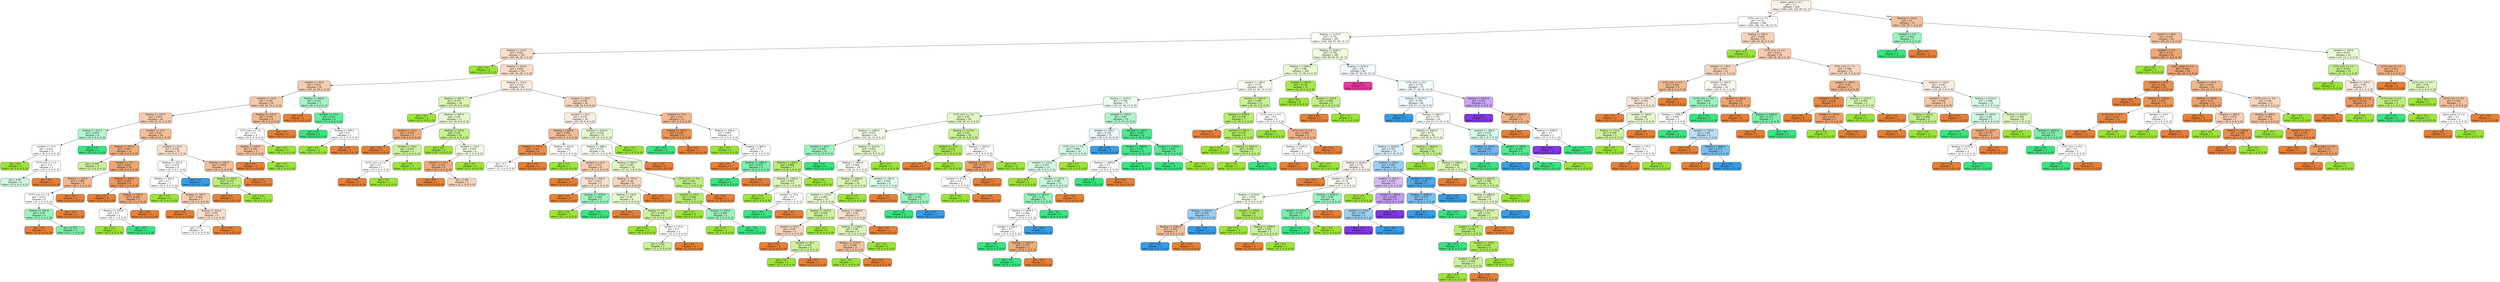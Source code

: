 digraph Tree {
node [shape=box, style="filled, rounded", color="black", fontname=helvetica] ;
edge [fontname=helvetica] ;
0 [label="police_value <= 0.5\ngini = 0.7\nsamples = 440\nvalue = [266, 220, 118, 49, 12, 7]", fillcolor="#fcf2eb"] ;
1 [label="CCTV_num <= 3.5\ngini = 0.721\nsamples = 366\nvalue = [194, 186, 111, 49, 12, 7]", fillcolor="#fefcfb"] ;
0 -> 1 [labeldistance=2.5, labelangle=45, headlabel="True"] ;
2 [label="floating <= 1175.0\ngini = 0.731\nsamples = 305\nvalue = [146, 162, 93, 46, 12, 7]", fillcolor="#fafef5"] ;
1 -> 2 ;
3 [label="floating <= 175.0\ngini = 0.607\nsamples = 125\nvalue = [97, 64, 29, 1, 0, 0]", fillcolor="#f8decc"] ;
2 -> 3 ;
4 [label="gini = 0.0\nsamples = 2\nvalue = [0, 3, 0, 0, 0, 0]", fillcolor="#9de539"] ;
3 -> 4 ;
5 [label="floating <= 635.0\ngini = 0.605\nsamples = 123\nvalue = [97, 61, 29, 1, 0, 0]", fillcolor="#f8dbc7"] ;
3 -> 5 ;
6 [label="resident <= 45.0\ngini = 0.611\nsamples = 59\nvalue = [47, 20, 20, 1, 0, 0]", fillcolor="#f5cdb0"] ;
5 -> 6 ;
7 [label="resident <= 35.0\ngini = 0.581\nsamples = 52\nvalue = [43, 19, 12, 1, 0, 0]", fillcolor="#f4c9aa"] ;
6 -> 7 ;
8 [label="floating <= 235.0\ngini = 0.603\nsamples = 44\nvalue = [34, 15, 12, 1, 0, 0]", fillcolor="#f4ccaf"] ;
7 -> 8 ;
9 [label="floating <= 215.0\ngini = 0.604\nsamples = 8\nvalue = [4, 3, 8, 0, 0, 0]", fillcolor="#b7f6d1"] ;
8 -> 9 ;
10 [label="resident <= 15.0\ngini = 0.661\nsamples = 6\nvalue = [4, 3, 4, 0, 0, 0]", fillcolor="#ffffff"] ;
9 -> 10 ;
11 [label="gini = 0.0\nsamples = 1\nvalue = [0, 3, 0, 0, 0, 0]", fillcolor="#9de539"] ;
10 -> 11 ;
12 [label="CCTV_num <= 1.5\ngini = 0.5\nsamples = 5\nvalue = [4, 0, 4, 0, 0, 0]", fillcolor="#ffffff"] ;
10 -> 12 ;
13 [label="gini = 0.49\nsamples = 4\nvalue = [3, 0, 4, 0, 0, 0]", fillcolor="#cef8e0"] ;
12 -> 13 ;
14 [label="gini = 0.0\nsamples = 1\nvalue = [1, 0, 0, 0, 0, 0]", fillcolor="#e58139"] ;
12 -> 14 ;
15 [label="gini = 0.0\nsamples = 2\nvalue = [0, 0, 4, 0, 0, 0]", fillcolor="#39e581"] ;
9 -> 15 ;
16 [label="resident <= 15.0\ngini = 0.52\nsamples = 36\nvalue = [30, 12, 4, 1, 0, 0]", fillcolor="#f2be99"] ;
8 -> 16 ;
17 [label="floating <= 255.0\ngini = 0.461\nsamples = 21\nvalue = [19, 4, 4, 0, 0, 0]", fillcolor="#eead7e"] ;
16 -> 17 ;
18 [label="gini = 0.444\nsamples = 3\nvalue = [1, 2, 0, 0, 0, 0]", fillcolor="#cef29c"] ;
17 -> 18 ;
19 [label="resident <= 5.0\ngini = 0.403\nsamples = 18\nvalue = [18, 2, 4, 0, 0, 0]", fillcolor="#eda774"] ;
17 -> 19 ;
20 [label="floating <= 310.0\ngini = 0.486\nsamples = 9\nvalue = [8, 1, 3, 0, 0, 0]", fillcolor="#f1b991"] ;
19 -> 20 ;
21 [label="CCTV_num <= 1.0\ngini = 0.612\nsamples = 6\nvalue = [3, 1, 3, 0, 0, 0]", fillcolor="#ffffff"] ;
20 -> 21 ;
22 [label="floating <= 295.0\ngini = 0.56\nsamples = 4\nvalue = [1, 1, 3, 0, 0, 0]", fillcolor="#9cf2c0"] ;
21 -> 22 ;
23 [label="gini = 0.0\nsamples = 1\nvalue = [1, 0, 0, 0, 0, 0]", fillcolor="#e58139"] ;
22 -> 23 ;
24 [label="gini = 0.375\nsamples = 3\nvalue = [0, 1, 3, 0, 0, 0]", fillcolor="#7beeab"] ;
22 -> 24 ;
25 [label="gini = 0.0\nsamples = 2\nvalue = [2, 0, 0, 0, 0, 0]", fillcolor="#e58139"] ;
21 -> 25 ;
26 [label="gini = 0.0\nsamples = 3\nvalue = [5, 0, 0, 0, 0, 0]", fillcolor="#e58139"] ;
20 -> 26 ;
27 [label="floating <= 330.0\ngini = 0.292\nsamples = 9\nvalue = [10, 1, 1, 0, 0, 0]", fillcolor="#ea985d"] ;
19 -> 27 ;
28 [label="gini = 0.0\nsamples = 4\nvalue = [5, 0, 0, 0, 0, 0]", fillcolor="#e58139"] ;
27 -> 28 ;
29 [label="floating <= 395.0\ngini = 0.449\nsamples = 5\nvalue = [5, 1, 1, 0, 0, 0]", fillcolor="#eeab7b"] ;
27 -> 29 ;
30 [label="floating <= 350.0\ngini = 0.5\nsamples = 2\nvalue = [0, 1, 1, 0, 0, 0]", fillcolor="#ffffff"] ;
29 -> 30 ;
31 [label="gini = 0.0\nsamples = 1\nvalue = [0, 1, 0, 0, 0, 0]", fillcolor="#9de539"] ;
30 -> 31 ;
32 [label="gini = 0.0\nsamples = 1\nvalue = [0, 0, 1, 0, 0, 0]", fillcolor="#39e581"] ;
30 -> 32 ;
33 [label="gini = 0.0\nsamples = 3\nvalue = [5, 0, 0, 0, 0, 0]", fillcolor="#e58139"] ;
29 -> 33 ;
34 [label="resident <= 25.0\ngini = 0.535\nsamples = 15\nvalue = [11, 8, 0, 1, 0, 0]", fillcolor="#f8e0ce"] ;
16 -> 34 ;
35 [label="floating <= 555.0\ngini = 0.579\nsamples = 8\nvalue = [5, 5, 0, 1, 0, 0]", fillcolor="#ffffff"] ;
34 -> 35 ;
36 [label="floating <= 285.0\ngini = 0.5\nsamples = 7\nvalue = [5, 5, 0, 0, 0, 0]", fillcolor="#ffffff"] ;
35 -> 36 ;
37 [label="gini = 0.0\nsamples = 2\nvalue = [0, 2, 0, 0, 0, 0]", fillcolor="#9de539"] ;
36 -> 37 ;
38 [label="floating <= 305.0\ngini = 0.469\nsamples = 5\nvalue = [5, 3, 0, 0, 0, 0]", fillcolor="#f5cdb0"] ;
36 -> 38 ;
39 [label="gini = 0.0\nsamples = 1\nvalue = [1, 0, 0, 0, 0, 0]", fillcolor="#e58139"] ;
38 -> 39 ;
40 [label="floating <= 415.0\ngini = 0.49\nsamples = 4\nvalue = [4, 3, 0, 0, 0, 0]", fillcolor="#f8e0ce"] ;
38 -> 40 ;
41 [label="gini = 0.5\nsamples = 3\nvalue = [3, 3, 0, 0, 0, 0]", fillcolor="#ffffff"] ;
40 -> 41 ;
42 [label="gini = 0.0\nsamples = 1\nvalue = [1, 0, 0, 0, 0, 0]", fillcolor="#e58139"] ;
40 -> 42 ;
43 [label="gini = 0.0\nsamples = 1\nvalue = [0, 0, 0, 1, 0, 0]", fillcolor="#399de5"] ;
35 -> 43 ;
44 [label="floating <= 295.0\ngini = 0.444\nsamples = 7\nvalue = [6, 3, 0, 0, 0, 0]", fillcolor="#f2c09c"] ;
34 -> 44 ;
45 [label="floating <= 275.0\ngini = 0.375\nsamples = 3\nvalue = [1, 3, 0, 0, 0, 0]", fillcolor="#beee7b"] ;
44 -> 45 ;
46 [label="gini = 0.0\nsamples = 1\nvalue = [1, 0, 0, 0, 0, 0]", fillcolor="#e58139"] ;
45 -> 46 ;
47 [label="gini = 0.0\nsamples = 2\nvalue = [0, 3, 0, 0, 0, 0]", fillcolor="#9de539"] ;
45 -> 47 ;
48 [label="gini = 0.0\nsamples = 4\nvalue = [5, 0, 0, 0, 0, 0]", fillcolor="#e58139"] ;
44 -> 48 ;
49 [label="floating <= 575.0\ngini = 0.426\nsamples = 8\nvalue = [9, 4, 0, 0, 0, 0]", fillcolor="#f1b991"] ;
7 -> 49 ;
50 [label="CCTV_num <= 1.0\ngini = 0.5\nsamples = 4\nvalue = [4, 4, 0, 0, 0, 0]", fillcolor="#ffffff"] ;
49 -> 50 ;
51 [label="floating <= 435.0\ngini = 0.444\nsamples = 3\nvalue = [4, 2, 0, 0, 0, 0]", fillcolor="#f2c09c"] ;
50 -> 51 ;
52 [label="gini = 0.0\nsamples = 2\nvalue = [4, 0, 0, 0, 0, 0]", fillcolor="#e58139"] ;
51 -> 52 ;
53 [label="gini = 0.0\nsamples = 1\nvalue = [0, 2, 0, 0, 0, 0]", fillcolor="#9de539"] ;
51 -> 53 ;
54 [label="gini = 0.0\nsamples = 1\nvalue = [0, 2, 0, 0, 0, 0]", fillcolor="#9de539"] ;
50 -> 54 ;
55 [label="gini = 0.0\nsamples = 4\nvalue = [5, 0, 0, 0, 0, 0]", fillcolor="#e58139"] ;
49 -> 55 ;
56 [label="floating <= 380.0\ngini = 0.521\nsamples = 7\nvalue = [4, 1, 8, 0, 0, 0]", fillcolor="#a7f3c7"] ;
6 -> 56 ;
57 [label="gini = 0.0\nsamples = 1\nvalue = [3, 0, 0, 0, 0, 0]", fillcolor="#e58139"] ;
56 -> 57 ;
58 [label="resident <= 55.0\ngini = 0.34\nsamples = 6\nvalue = [1, 1, 8, 0, 0, 0]", fillcolor="#65eb9d"] ;
56 -> 58 ;
59 [label="gini = 0.0\nsamples = 4\nvalue = [0, 0, 8, 0, 0, 0]", fillcolor="#39e581"] ;
58 -> 59 ;
60 [label="floating <= 590.0\ngini = 0.5\nsamples = 2\nvalue = [1, 1, 0, 0, 0, 0]", fillcolor="#ffffff"] ;
58 -> 60 ;
61 [label="gini = 0.0\nsamples = 1\nvalue = [0, 1, 0, 0, 0, 0]", fillcolor="#9de539"] ;
60 -> 61 ;
62 [label="gini = 0.0\nsamples = 1\nvalue = [1, 0, 0, 0, 0, 0]", fillcolor="#e58139"] ;
60 -> 62 ;
63 [label="floating <= 715.0\ngini = 0.574\nsamples = 64\nvalue = [50, 41, 9, 0, 0, 0]", fillcolor="#fbece1"] ;
5 -> 63 ;
64 [label="floating <= 645.0\ngini = 0.475\nsamples = 19\nvalue = [12, 19, 0, 0, 0, 0]", fillcolor="#dbf5b6"] ;
63 -> 64 ;
65 [label="gini = 0.0\nsamples = 2\nvalue = [0, 3, 0, 0, 0, 0]", fillcolor="#9de539"] ;
64 -> 65 ;
66 [label="floating <= 695.0\ngini = 0.49\nsamples = 17\nvalue = [12, 16, 0, 0, 0, 0]", fillcolor="#e6f8ce"] ;
64 -> 66 ;
67 [label="resident <= 25.0\ngini = 0.375\nsamples = 7\nvalue = [6, 2, 0, 0, 0, 0]", fillcolor="#eeab7b"] ;
66 -> 67 ;
68 [label="gini = 0.0\nsamples = 4\nvalue = [5, 0, 0, 0, 0, 0]", fillcolor="#e58139"] ;
67 -> 68 ;
69 [label="resident <= 50.0\ngini = 0.444\nsamples = 3\nvalue = [1, 2, 0, 0, 0, 0]", fillcolor="#cef29c"] ;
67 -> 69 ;
70 [label="CCTV_num <= 1.0\ngini = 0.5\nsamples = 2\nvalue = [1, 1, 0, 0, 0, 0]", fillcolor="#ffffff"] ;
69 -> 70 ;
71 [label="gini = 0.0\nsamples = 1\nvalue = [1, 0, 0, 0, 0, 0]", fillcolor="#e58139"] ;
70 -> 71 ;
72 [label="gini = 0.0\nsamples = 1\nvalue = [0, 1, 0, 0, 0, 0]", fillcolor="#9de539"] ;
70 -> 72 ;
73 [label="gini = 0.0\nsamples = 1\nvalue = [0, 1, 0, 0, 0, 0]", fillcolor="#9de539"] ;
69 -> 73 ;
74 [label="floating <= 705.0\ngini = 0.42\nsamples = 10\nvalue = [6, 14, 0, 0, 0, 0]", fillcolor="#c7f08e"] ;
66 -> 74 ;
75 [label="gini = 0.0\nsamples = 4\nvalue = [0, 7, 0, 0, 0, 0]", fillcolor="#9de539"] ;
74 -> 75 ;
76 [label="resident <= 45.0\ngini = 0.497\nsamples = 6\nvalue = [6, 7, 0, 0, 0, 0]", fillcolor="#f1fbe3"] ;
74 -> 76 ;
77 [label="resident <= 15.0\ngini = 0.375\nsamples = 4\nvalue = [6, 2, 0, 0, 0, 0]", fillcolor="#eeab7b"] ;
76 -> 77 ;
78 [label="gini = 0.0\nsamples = 1\nvalue = [3, 0, 0, 0, 0, 0]", fillcolor="#e58139"] ;
77 -> 78 ;
79 [label="gini = 0.48\nsamples = 3\nvalue = [3, 2, 0, 0, 0, 0]", fillcolor="#f6d5bd"] ;
77 -> 79 ;
80 [label="gini = 0.0\nsamples = 2\nvalue = [0, 5, 0, 0, 0, 0]", fillcolor="#9de539"] ;
76 -> 80 ;
81 [label="resident <= 45.0\ngini = 0.578\nsamples = 45\nvalue = [38, 22, 9, 0, 0, 0]", fillcolor="#f6d4bc"] ;
63 -> 81 ;
82 [label="resident <= 25.0\ngini = 0.572\nsamples = 30\nvalue = [23, 19, 4, 0, 0, 0]", fillcolor="#fbece2"] ;
81 -> 82 ;
83 [label="floating <= 800.0\ngini = 0.505\nsamples = 13\nvalue = [13, 5, 2, 0, 0, 0]", fillcolor="#f1bc95"] ;
82 -> 83 ;
84 [label="floating <= 735.0\ngini = 0.18\nsamples = 6\nvalue = [9, 1, 0, 0, 0, 0]", fillcolor="#e88f4f"] ;
83 -> 84 ;
85 [label="gini = 0.5\nsamples = 2\nvalue = [1, 1, 0, 0, 0, 0]", fillcolor="#ffffff"] ;
84 -> 85 ;
86 [label="gini = 0.0\nsamples = 4\nvalue = [8, 0, 0, 0, 0, 0]", fillcolor="#e58139"] ;
84 -> 86 ;
87 [label="floating <= 820.0\ngini = 0.64\nsamples = 7\nvalue = [4, 4, 2, 0, 0, 0]", fillcolor="#ffffff"] ;
83 -> 87 ;
88 [label="gini = 0.0\nsamples = 1\nvalue = [0, 3, 0, 0, 0, 0]", fillcolor="#9de539"] ;
87 -> 88 ;
89 [label="resident <= 15.0\ngini = 0.571\nsamples = 6\nvalue = [4, 1, 2, 0, 0, 0]", fillcolor="#f5cdb0"] ;
87 -> 89 ;
90 [label="gini = 0.0\nsamples = 1\nvalue = [1, 0, 0, 0, 0, 0]", fillcolor="#e58139"] ;
89 -> 90 ;
91 [label="floating <= 935.0\ngini = 0.611\nsamples = 5\nvalue = [3, 1, 2, 0, 0, 0]", fillcolor="#f8e0ce"] ;
89 -> 91 ;
92 [label="gini = 0.0\nsamples = 3\nvalue = [3, 0, 0, 0, 0, 0]", fillcolor="#e58139"] ;
91 -> 92 ;
93 [label="floating <= 1030.0\ngini = 0.444\nsamples = 2\nvalue = [0, 1, 2, 0, 0, 0]", fillcolor="#9cf2c0"] ;
91 -> 93 ;
94 [label="gini = 0.0\nsamples = 1\nvalue = [0, 1, 0, 0, 0, 0]", fillcolor="#9de539"] ;
93 -> 94 ;
95 [label="gini = 0.0\nsamples = 1\nvalue = [0, 0, 2, 0, 0, 0]", fillcolor="#39e581"] ;
93 -> 95 ;
96 [label="floating <= 1010.0\ngini = 0.556\nsamples = 17\nvalue = [10, 14, 2, 0, 0, 0]", fillcolor="#e6f8ce"] ;
82 -> 96 ;
97 [label="floating <= 890.0\ngini = 0.575\nsamples = 16\nvalue = [10, 11, 2, 0, 0, 0]", fillcolor="#f7fdf0"] ;
96 -> 97 ;
98 [label="floating <= 805.0\ngini = 0.565\nsamples = 14\nvalue = [7, 11, 2, 0, 0, 0]", fillcolor="#e1f7c2"] ;
97 -> 98 ;
99 [label="floating <= 775.0\ngini = 0.48\nsamples = 8\nvalue = [6, 4, 0, 0, 0, 0]", fillcolor="#f6d5bd"] ;
98 -> 99 ;
100 [label="floating <= 735.0\ngini = 0.49\nsamples = 6\nvalue = [3, 4, 0, 0, 0, 0]", fillcolor="#e6f8ce"] ;
99 -> 100 ;
101 [label="gini = 0.0\nsamples = 1\nvalue = [1, 0, 0, 0, 0, 0]", fillcolor="#e58139"] ;
100 -> 101 ;
102 [label="floating <= 755.0\ngini = 0.444\nsamples = 5\nvalue = [2, 4, 0, 0, 0, 0]", fillcolor="#cef29c"] ;
100 -> 102 ;
103 [label="gini = 0.0\nsamples = 2\nvalue = [0, 2, 0, 0, 0, 0]", fillcolor="#9de539"] ;
102 -> 103 ;
104 [label="resident <= 35.0\ngini = 0.5\nsamples = 3\nvalue = [2, 2, 0, 0, 0, 0]", fillcolor="#ffffff"] ;
102 -> 104 ;
105 [label="gini = 0.444\nsamples = 2\nvalue = [1, 2, 0, 0, 0, 0]", fillcolor="#cef29c"] ;
104 -> 105 ;
106 [label="gini = 0.0\nsamples = 1\nvalue = [1, 0, 0, 0, 0, 0]", fillcolor="#e58139"] ;
104 -> 106 ;
107 [label="gini = 0.0\nsamples = 2\nvalue = [3, 0, 0, 0, 0, 0]", fillcolor="#e58139"] ;
99 -> 107 ;
108 [label="CCTV_num <= 1.0\ngini = 0.46\nsamples = 6\nvalue = [1, 7, 2, 0, 0, 0]", fillcolor="#c2ef83"] ;
98 -> 108 ;
109 [label="resident <= 35.0\ngini = 0.346\nsamples = 5\nvalue = [0, 7, 2, 0, 0, 0]", fillcolor="#b9ec72"] ;
108 -> 109 ;
110 [label="gini = 0.0\nsamples = 3\nvalue = [0, 6, 0, 0, 0, 0]", fillcolor="#9de539"] ;
109 -> 110 ;
111 [label="floating <= 835.0\ngini = 0.444\nsamples = 2\nvalue = [0, 1, 2, 0, 0, 0]", fillcolor="#9cf2c0"] ;
109 -> 111 ;
112 [label="gini = 0.0\nsamples = 1\nvalue = [0, 1, 0, 0, 0, 0]", fillcolor="#9de539"] ;
111 -> 112 ;
113 [label="gini = 0.0\nsamples = 1\nvalue = [0, 0, 2, 0, 0, 0]", fillcolor="#39e581"] ;
111 -> 113 ;
114 [label="gini = 0.0\nsamples = 1\nvalue = [1, 0, 0, 0, 0, 0]", fillcolor="#e58139"] ;
108 -> 114 ;
115 [label="gini = 0.0\nsamples = 2\nvalue = [3, 0, 0, 0, 0, 0]", fillcolor="#e58139"] ;
97 -> 115 ;
116 [label="gini = 0.0\nsamples = 1\nvalue = [0, 3, 0, 0, 0, 0]", fillcolor="#9de539"] ;
96 -> 116 ;
117 [label="resident <= 75.0\ngini = 0.51\nsamples = 15\nvalue = [15, 3, 5, 0, 0, 0]", fillcolor="#f1b991"] ;
81 -> 117 ;
118 [label="floating <= 725.0\ngini = 0.245\nsamples = 9\nvalue = [12, 0, 2, 0, 0, 0]", fillcolor="#e9965a"] ;
117 -> 118 ;
119 [label="gini = 0.0\nsamples = 2\nvalue = [0, 0, 2, 0, 0, 0]", fillcolor="#39e581"] ;
118 -> 119 ;
120 [label="gini = 0.0\nsamples = 7\nvalue = [12, 0, 0, 0, 0, 0]", fillcolor="#e58139"] ;
118 -> 120 ;
121 [label="floating <= 950.0\ngini = 0.667\nsamples = 6\nvalue = [3, 3, 3, 0, 0, 0]", fillcolor="#ffffff"] ;
117 -> 121 ;
122 [label="gini = 0.0\nsamples = 2\nvalue = [0, 3, 0, 0, 0, 0]", fillcolor="#9de539"] ;
121 -> 122 ;
123 [label="floating <= 995.0\ngini = 0.5\nsamples = 4\nvalue = [3, 0, 3, 0, 0, 0]", fillcolor="#ffffff"] ;
121 -> 123 ;
124 [label="gini = 0.0\nsamples = 1\nvalue = [2, 0, 0, 0, 0, 0]", fillcolor="#e58139"] ;
123 -> 124 ;
125 [label="floating <= 1085.0\ngini = 0.375\nsamples = 3\nvalue = [1, 0, 3, 0, 0, 0]", fillcolor="#7beeab"] ;
123 -> 125 ;
126 [label="gini = 0.0\nsamples = 2\nvalue = [0, 0, 3, 0, 0, 0]", fillcolor="#39e581"] ;
125 -> 126 ;
127 [label="gini = 0.0\nsamples = 1\nvalue = [1, 0, 0, 0, 0, 0]", fillcolor="#e58139"] ;
125 -> 127 ;
128 [label="floating <= 6105.0\ngini = 0.758\nsamples = 180\nvalue = [49, 98, 64, 45, 12, 7]", fillcolor="#effbdf"] ;
2 -> 128 ;
129 [label="floating <= 5690.0\ngini = 0.68\nsamples = 100\nvalue = [31, 71, 46, 13, 0, 0]", fillcolor="#eaf9d4"] ;
128 -> 129 ;
130 [label="resident <= 280.0\ngini = 0.703\nsamples = 88\nvalue = [29, 52, 46, 13, 0, 0]", fillcolor="#f9fdf2"] ;
129 -> 130 ;
131 [label="floating <= 4130.0\ngini = 0.708\nsamples = 77\nvalue = [23, 37, 44, 13, 0, 0]", fillcolor="#eefdf4"] ;
130 -> 131 ;
132 [label="CCTV_num <= 1.0\ngini = 0.65\nsamples = 44\nvalue = [16, 32, 17, 2, 0, 0]", fillcolor="#e2f7c4"] ;
131 -> 132 ;
133 [label="floating <= 2180.0\ngini = 0.671\nsamples = 34\nvalue = [11, 21, 17, 2, 0, 0]", fillcolor="#f3fce8"] ;
132 -> 133 ;
134 [label="resident <= 90.0\ngini = 0.485\nsamples = 13\nvalue = [1, 6, 13, 0, 0, 0]", fillcolor="#9cf2c0"] ;
133 -> 134 ;
135 [label="floating <= 1345.0\ngini = 0.406\nsamples = 7\nvalue = [1, 6, 1, 0, 0, 0]", fillcolor="#b9ec72"] ;
134 -> 135 ;
136 [label="floating <= 1255.0\ngini = 0.625\nsamples = 4\nvalue = [1, 2, 1, 0, 0, 0]", fillcolor="#def6bd"] ;
135 -> 136 ;
137 [label="gini = 0.0\nsamples = 2\nvalue = [0, 2, 0, 0, 0, 0]", fillcolor="#9de539"] ;
136 -> 137 ;
138 [label="resident <= 75.0\ngini = 0.5\nsamples = 2\nvalue = [1, 0, 1, 0, 0, 0]", fillcolor="#ffffff"] ;
136 -> 138 ;
139 [label="gini = 0.0\nsamples = 1\nvalue = [0, 0, 1, 0, 0, 0]", fillcolor="#39e581"] ;
138 -> 139 ;
140 [label="gini = 0.0\nsamples = 1\nvalue = [1, 0, 0, 0, 0, 0]", fillcolor="#e58139"] ;
138 -> 140 ;
141 [label="gini = 0.0\nsamples = 3\nvalue = [0, 4, 0, 0, 0, 0]", fillcolor="#9de539"] ;
135 -> 141 ;
142 [label="gini = 0.0\nsamples = 6\nvalue = [0, 0, 12, 0, 0, 0]", fillcolor="#39e581"] ;
134 -> 142 ;
143 [label="floating <= 4115.0\ngini = 0.641\nsamples = 21\nvalue = [10, 15, 4, 2, 0, 0]", fillcolor="#e8f9d0"] ;
133 -> 143 ;
144 [label="floating <= 3995.0\ngini = 0.669\nsamples = 20\nvalue = [10, 11, 4, 2, 0, 0]", fillcolor="#f9fdf3"] ;
143 -> 144 ;
145 [label="floating <= 3930.0\ngini = 0.475\nsamples = 14\nvalue = [7, 11, 0, 0, 0, 0]", fillcolor="#dbf6b7"] ;
144 -> 145 ;
146 [label="resident <= 125.0\ngini = 0.492\nsamples = 12\nvalue = [7, 9, 0, 0, 0, 0]", fillcolor="#e9f9d3"] ;
145 -> 146 ;
147 [label="floating <= 2325.0\ngini = 0.444\nsamples = 7\nvalue = [3, 6, 0, 0, 0, 0]", fillcolor="#cef29c"] ;
146 -> 147 ;
148 [label="resident <= 65.0\ngini = 0.48\nsamples = 3\nvalue = [3, 2, 0, 0, 0, 0]", fillcolor="#f6d5bd"] ;
147 -> 148 ;
149 [label="gini = 0.0\nsamples = 1\nvalue = [2, 0, 0, 0, 0, 0]", fillcolor="#e58139"] ;
148 -> 149 ;
150 [label="resident <= 85.0\ngini = 0.444\nsamples = 2\nvalue = [1, 2, 0, 0, 0, 0]", fillcolor="#cef29c"] ;
148 -> 150 ;
151 [label="gini = 0.0\nsamples = 1\nvalue = [0, 2, 0, 0, 0, 0]", fillcolor="#9de539"] ;
150 -> 151 ;
152 [label="gini = 0.0\nsamples = 1\nvalue = [1, 0, 0, 0, 0, 0]", fillcolor="#e58139"] ;
150 -> 152 ;
153 [label="gini = 0.0\nsamples = 4\nvalue = [0, 4, 0, 0, 0, 0]", fillcolor="#9de539"] ;
147 -> 153 ;
154 [label="floating <= 3880.0\ngini = 0.49\nsamples = 5\nvalue = [4, 3, 0, 0, 0, 0]", fillcolor="#f8e0ce"] ;
146 -> 154 ;
155 [label="floating <= 3160.0\ngini = 0.48\nsamples = 4\nvalue = [2, 3, 0, 0, 0, 0]", fillcolor="#def6bd"] ;
154 -> 155 ;
156 [label="floating <= 2370.0\ngini = 0.444\nsamples = 2\nvalue = [2, 1, 0, 0, 0, 0]", fillcolor="#f2c09c"] ;
155 -> 156 ;
157 [label="gini = 0.0\nsamples = 1\nvalue = [0, 1, 0, 0, 0, 0]", fillcolor="#9de539"] ;
156 -> 157 ;
158 [label="gini = 0.0\nsamples = 1\nvalue = [2, 0, 0, 0, 0, 0]", fillcolor="#e58139"] ;
156 -> 158 ;
159 [label="gini = 0.0\nsamples = 2\nvalue = [0, 2, 0, 0, 0, 0]", fillcolor="#9de539"] ;
155 -> 159 ;
160 [label="gini = 0.0\nsamples = 1\nvalue = [2, 0, 0, 0, 0, 0]", fillcolor="#e58139"] ;
154 -> 160 ;
161 [label="gini = 0.0\nsamples = 2\nvalue = [0, 2, 0, 0, 0, 0]", fillcolor="#9de539"] ;
145 -> 161 ;
162 [label="resident <= 195.0\ngini = 0.642\nsamples = 6\nvalue = [3, 0, 4, 2, 0, 0]", fillcolor="#defbea"] ;
144 -> 162 ;
163 [label="gini = 0.0\nsamples = 1\nvalue = [3, 0, 0, 0, 0, 0]", fillcolor="#e58139"] ;
162 -> 163 ;
164 [label="resident <= 230.0\ngini = 0.444\nsamples = 5\nvalue = [0, 0, 4, 2, 0, 0]", fillcolor="#9cf2c0"] ;
162 -> 164 ;
165 [label="gini = 0.0\nsamples = 3\nvalue = [0, 0, 4, 0, 0, 0]", fillcolor="#39e581"] ;
164 -> 165 ;
166 [label="gini = 0.0\nsamples = 2\nvalue = [0, 0, 0, 2, 0, 0]", fillcolor="#399de5"] ;
164 -> 166 ;
167 [label="gini = 0.0\nsamples = 1\nvalue = [0, 4, 0, 0, 0, 0]", fillcolor="#9de539"] ;
143 -> 167 ;
168 [label="floating <= 2175.0\ngini = 0.43\nsamples = 10\nvalue = [5, 11, 0, 0, 0, 0]", fillcolor="#caf193"] ;
132 -> 168 ;
169 [label="resident <= 75.0\ngini = 0.219\nsamples = 3\nvalue = [1, 7, 0, 0, 0, 0]", fillcolor="#abe955"] ;
168 -> 169 ;
170 [label="gini = 0.0\nsamples = 1\nvalue = [1, 0, 0, 0, 0, 0]", fillcolor="#e58139"] ;
169 -> 170 ;
171 [label="gini = 0.0\nsamples = 2\nvalue = [0, 7, 0, 0, 0, 0]", fillcolor="#9de539"] ;
169 -> 171 ;
172 [label="floating <= 3915.0\ngini = 0.5\nsamples = 7\nvalue = [4, 4, 0, 0, 0, 0]", fillcolor="#ffffff"] ;
168 -> 172 ;
173 [label="floating <= 2325.0\ngini = 0.32\nsamples = 5\nvalue = [4, 1, 0, 0, 0, 0]", fillcolor="#eca06a"] ;
172 -> 173 ;
174 [label="resident <= 135.0\ngini = 0.5\nsamples = 2\nvalue = [1, 1, 0, 0, 0, 0]", fillcolor="#ffffff"] ;
173 -> 174 ;
175 [label="gini = 0.0\nsamples = 1\nvalue = [0, 1, 0, 0, 0, 0]", fillcolor="#9de539"] ;
174 -> 175 ;
176 [label="gini = 0.0\nsamples = 1\nvalue = [1, 0, 0, 0, 0, 0]", fillcolor="#e58139"] ;
174 -> 176 ;
177 [label="gini = 0.0\nsamples = 3\nvalue = [3, 0, 0, 0, 0, 0]", fillcolor="#e58139"] ;
173 -> 177 ;
178 [label="gini = 0.0\nsamples = 2\nvalue = [0, 3, 0, 0, 0, 0]", fillcolor="#9de539"] ;
172 -> 178 ;
179 [label="resident <= 255.0\ngini = 0.63\nsamples = 33\nvalue = [7, 5, 27, 11, 0, 0]", fillcolor="#aef4cb"] ;
131 -> 179 ;
180 [label="resident <= 245.0\ngini = 0.718\nsamples = 21\nvalue = [6, 4, 9, 11, 0, 0]", fillcolor="#ecf6fd"] ;
179 -> 180 ;
181 [label="CCTV_num <= 1.0\ngini = 0.689\nsamples = 16\nvalue = [6, 4, 9, 2, 0, 0]", fillcolor="#d7fae6"] ;
180 -> 181 ;
182 [label="resident <= 155.0\ngini = 0.675\nsamples = 15\nvalue = [6, 3, 9, 2, 0, 0]", fillcolor="#d5f9e4"] ;
181 -> 182 ;
183 [label="gini = 0.0\nsamples = 2\nvalue = [0, 3, 0, 0, 0, 0]", fillcolor="#9de539"] ;
182 -> 183 ;
184 [label="resident <= 235.0\ngini = 0.581\nsamples = 13\nvalue = [6, 0, 9, 2, 0, 0]", fillcolor="#c9f8dd"] ;
182 -> 184 ;
185 [label="floating <= 5455.0\ngini = 0.52\nsamples = 11\nvalue = [3, 0, 9, 2, 0, 0]", fillcolor="#93f1ba"] ;
184 -> 185 ;
186 [label="floating <= 5405.0\ngini = 0.656\nsamples = 6\nvalue = [3, 0, 3, 2, 0, 0]", fillcolor="#ffffff"] ;
185 -> 186 ;
187 [label="resident <= 180.0\ngini = 0.5\nsamples = 5\nvalue = [3, 0, 3, 0, 0, 0]", fillcolor="#ffffff"] ;
186 -> 187 ;
188 [label="gini = 0.0\nsamples = 2\nvalue = [0, 0, 2, 0, 0, 0]", fillcolor="#39e581"] ;
187 -> 188 ;
189 [label="floating <= 4165.0\ngini = 0.375\nsamples = 3\nvalue = [3, 0, 1, 0, 0, 0]", fillcolor="#eeab7b"] ;
187 -> 189 ;
190 [label="gini = 0.0\nsamples = 1\nvalue = [0, 0, 1, 0, 0, 0]", fillcolor="#39e581"] ;
189 -> 190 ;
191 [label="gini = 0.0\nsamples = 2\nvalue = [3, 0, 0, 0, 0, 0]", fillcolor="#e58139"] ;
189 -> 191 ;
192 [label="gini = 0.0\nsamples = 1\nvalue = [0, 0, 0, 2, 0, 0]", fillcolor="#399de5"] ;
186 -> 192 ;
193 [label="gini = 0.0\nsamples = 5\nvalue = [0, 0, 6, 0, 0, 0]", fillcolor="#39e581"] ;
185 -> 193 ;
194 [label="gini = 0.0\nsamples = 2\nvalue = [3, 0, 0, 0, 0, 0]", fillcolor="#e58139"] ;
184 -> 194 ;
195 [label="gini = 0.0\nsamples = 1\nvalue = [0, 1, 0, 0, 0, 0]", fillcolor="#9de539"] ;
181 -> 195 ;
196 [label="gini = 0.0\nsamples = 5\nvalue = [0, 0, 0, 9, 0, 0]", fillcolor="#399de5"] ;
180 -> 196 ;
197 [label="resident <= 265.0\ngini = 0.185\nsamples = 12\nvalue = [1, 1, 18, 0, 0, 0]", fillcolor="#4ee88e"] ;
179 -> 197 ;
198 [label="floating <= 4990.0\ngini = 0.142\nsamples = 8\nvalue = [1, 0, 12, 0, 0, 0]", fillcolor="#49e78c"] ;
197 -> 198 ;
199 [label="floating <= 4820.0\ngini = 0.5\nsamples = 2\nvalue = [1, 0, 1, 0, 0, 0]", fillcolor="#ffffff"] ;
198 -> 199 ;
200 [label="gini = 0.0\nsamples = 1\nvalue = [0, 0, 1, 0, 0, 0]", fillcolor="#39e581"] ;
199 -> 200 ;
201 [label="gini = 0.0\nsamples = 1\nvalue = [1, 0, 0, 0, 0, 0]", fillcolor="#e58139"] ;
199 -> 201 ;
202 [label="gini = 0.0\nsamples = 6\nvalue = [0, 0, 11, 0, 0, 0]", fillcolor="#39e581"] ;
198 -> 202 ;
203 [label="floating <= 5120.0\ngini = 0.245\nsamples = 4\nvalue = [0, 1, 6, 0, 0, 0]", fillcolor="#5ae996"] ;
197 -> 203 ;
204 [label="gini = 0.0\nsamples = 3\nvalue = [0, 0, 6, 0, 0, 0]", fillcolor="#39e581"] ;
203 -> 204 ;
205 [label="gini = 0.0\nsamples = 1\nvalue = [0, 1, 0, 0, 0, 0]", fillcolor="#9de539"] ;
203 -> 205 ;
206 [label="floating <= 5165.0\ngini = 0.499\nsamples = 11\nvalue = [6, 15, 2, 0, 0, 0]", fillcolor="#cbf196"] ;
130 -> 206 ;
207 [label="floating <= 4700.0\ngini = 0.379\nsamples = 7\nvalue = [1, 10, 2, 0, 0, 0]", fillcolor="#b8ec6f"] ;
206 -> 207 ;
208 [label="gini = 0.0\nsamples = 1\nvalue = [1, 0, 0, 0, 0, 0]", fillcolor="#e58139"] ;
207 -> 208 ;
209 [label="resident <= 295.0\ngini = 0.278\nsamples = 6\nvalue = [0, 10, 2, 0, 0, 0]", fillcolor="#b1ea61"] ;
207 -> 209 ;
210 [label="gini = 0.0\nsamples = 3\nvalue = [0, 5, 0, 0, 0, 0]", fillcolor="#9de539"] ;
209 -> 210 ;
211 [label="floating <= 4925.0\ngini = 0.408\nsamples = 3\nvalue = [0, 5, 2, 0, 0, 0]", fillcolor="#c4ef88"] ;
209 -> 211 ;
212 [label="gini = 0.0\nsamples = 2\nvalue = [0, 5, 0, 0, 0, 0]", fillcolor="#9de539"] ;
211 -> 212 ;
213 [label="gini = 0.0\nsamples = 1\nvalue = [0, 0, 2, 0, 0, 0]", fillcolor="#39e581"] ;
211 -> 213 ;
214 [label="CCTV_num <= 0.5\ngini = 0.5\nsamples = 4\nvalue = [5, 5, 0, 0, 0, 0]", fillcolor="#ffffff"] ;
206 -> 214 ;
215 [label="gini = 0.0\nsamples = 1\nvalue = [0, 3, 0, 0, 0, 0]", fillcolor="#9de539"] ;
214 -> 215 ;
216 [label="CCTV_num <= 2.0\ngini = 0.408\nsamples = 3\nvalue = [5, 2, 0, 0, 0, 0]", fillcolor="#efb388"] ;
214 -> 216 ;
217 [label="floating <= 5245.0\ngini = 0.5\nsamples = 2\nvalue = [2, 2, 0, 0, 0, 0]", fillcolor="#ffffff"] ;
216 -> 217 ;
218 [label="gini = 0.0\nsamples = 1\nvalue = [2, 0, 0, 0, 0, 0]", fillcolor="#e58139"] ;
217 -> 218 ;
219 [label="gini = 0.0\nsamples = 1\nvalue = [0, 2, 0, 0, 0, 0]", fillcolor="#9de539"] ;
217 -> 219 ;
220 [label="gini = 0.0\nsamples = 1\nvalue = [3, 0, 0, 0, 0, 0]", fillcolor="#e58139"] ;
216 -> 220 ;
221 [label="resident <= 305.0\ngini = 0.172\nsamples = 12\nvalue = [2, 19, 0, 0, 0, 0]", fillcolor="#a7e84e"] ;
129 -> 221 ;
222 [label="gini = 0.0\nsamples = 8\nvalue = [0, 14, 0, 0, 0, 0]", fillcolor="#9de539"] ;
221 -> 222 ;
223 [label="resident <= 335.0\ngini = 0.408\nsamples = 4\nvalue = [2, 5, 0, 0, 0, 0]", fillcolor="#c4ef88"] ;
221 -> 223 ;
224 [label="gini = 0.0\nsamples = 1\nvalue = [2, 0, 0, 0, 0, 0]", fillcolor="#e58139"] ;
223 -> 224 ;
225 [label="gini = 0.0\nsamples = 3\nvalue = [0, 5, 0, 0, 0, 0]", fillcolor="#9de539"] ;
223 -> 225 ;
226 [label="floating <= 6130.0\ngini = 0.8\nsamples = 80\nvalue = [18, 27, 18, 32, 12, 7]", fillcolor="#f4f9fe"] ;
128 -> 226 ;
227 [label="gini = 0.0\nsamples = 5\nvalue = [0, 0, 0, 0, 0, 7]", fillcolor="#e5399d"] ;
226 -> 227 ;
228 [label="CCTV_num <= 0.5\ngini = 0.778\nsamples = 75\nvalue = [18, 27, 18, 32, 12, 0]", fillcolor="#f3f9fd"] ;
226 -> 228 ;
229 [label="floating <= 6175.0\ngini = 0.745\nsamples = 66\nvalue = [14, 27, 17, 32, 4, 0]", fillcolor="#f0f8fd"] ;
228 -> 229 ;
230 [label="gini = 0.0\nsamples = 4\nvalue = [0, 0, 0, 7, 0, 0]", fillcolor="#399de5"] ;
229 -> 230 ;
231 [label="floating <= 6825.0\ngini = 0.755\nsamples = 62\nvalue = [14, 27, 17, 25, 4, 0]", fillcolor="#fcfef9"] ;
229 -> 231 ;
232 [label="floating <= 6565.0\ngini = 0.74\nsamples = 49\nvalue = [14, 26, 8, 18, 4, 0]", fillcolor="#f0fbe1"] ;
231 -> 232 ;
233 [label="floating <= 6455.0\ngini = 0.767\nsamples = 33\nvalue = [9, 9, 7, 15, 4, 0]", fillcolor="#ddeefb"] ;
232 -> 233 ;
234 [label="floating <= 6230.0\ngini = 0.731\nsamples = 21\nvalue = [9, 7, 6, 4, 0, 0]", fillcolor="#fcf2ea"] ;
233 -> 234 ;
235 [label="gini = 0.0\nsamples = 3\nvalue = [4, 0, 0, 0, 0, 0]", fillcolor="#e58139"] ;
234 -> 235 ;
236 [label="resident <= 305.0\ngini = 0.74\nsamples = 18\nvalue = [5, 7, 6, 4, 0, 0]", fillcolor="#f9fdf3"] ;
234 -> 236 ;
237 [label="floating <= 6330.0\ngini = 0.653\nsamples = 10\nvalue = [3, 5, 0, 4, 0, 0]", fillcolor="#f3fce6"] ;
236 -> 237 ;
238 [label="floating <= 6310.0\ngini = 0.444\nsamples = 5\nvalue = [2, 0, 0, 4, 0, 0]", fillcolor="#9ccef2"] ;
237 -> 238 ;
239 [label="floating <= 6285.0\ngini = 0.444\nsamples = 3\nvalue = [2, 0, 0, 1, 0, 0]", fillcolor="#f2c09c"] ;
238 -> 239 ;
240 [label="gini = 0.0\nsamples = 1\nvalue = [0, 0, 0, 1, 0, 0]", fillcolor="#399de5"] ;
239 -> 240 ;
241 [label="gini = 0.0\nsamples = 2\nvalue = [2, 0, 0, 0, 0, 0]", fillcolor="#e58139"] ;
239 -> 241 ;
242 [label="gini = 0.0\nsamples = 2\nvalue = [0, 0, 0, 3, 0, 0]", fillcolor="#399de5"] ;
238 -> 242 ;
243 [label="resident <= 270.0\ngini = 0.278\nsamples = 5\nvalue = [1, 5, 0, 0, 0, 0]", fillcolor="#b1ea61"] ;
237 -> 243 ;
244 [label="gini = 0.0\nsamples = 3\nvalue = [0, 3, 0, 0, 0, 0]", fillcolor="#9de539"] ;
243 -> 244 ;
245 [label="floating <= 6400.0\ngini = 0.444\nsamples = 2\nvalue = [1, 2, 0, 0, 0, 0]", fillcolor="#cef29c"] ;
243 -> 245 ;
246 [label="gini = 0.0\nsamples = 1\nvalue = [1, 0, 0, 0, 0, 0]", fillcolor="#e58139"] ;
245 -> 246 ;
247 [label="gini = 0.0\nsamples = 1\nvalue = [0, 2, 0, 0, 0, 0]", fillcolor="#9de539"] ;
245 -> 247 ;
248 [label="floating <= 6405.0\ngini = 0.56\nsamples = 8\nvalue = [2, 2, 6, 0, 0, 0]", fillcolor="#9cf2c0"] ;
236 -> 248 ;
249 [label="resident <= 375.0\ngini = 0.375\nsamples = 7\nvalue = [0, 2, 6, 0, 0, 0]", fillcolor="#7beeab"] ;
248 -> 249 ;
250 [label="gini = 0.0\nsamples = 5\nvalue = [0, 0, 6, 0, 0, 0]", fillcolor="#39e581"] ;
249 -> 250 ;
251 [label="gini = 0.0\nsamples = 2\nvalue = [0, 2, 0, 0, 0, 0]", fillcolor="#9de539"] ;
249 -> 251 ;
252 [label="gini = 0.0\nsamples = 1\nvalue = [2, 0, 0, 0, 0, 0]", fillcolor="#e58139"] ;
248 -> 252 ;
253 [label="resident <= 305.0\ngini = 0.562\nsamples = 12\nvalue = [0, 2, 1, 11, 4, 0]", fillcolor="#9ccef2"] ;
233 -> 253 ;
254 [label="resident <= 255.0\ngini = 0.625\nsamples = 5\nvalue = [0, 2, 0, 2, 4, 0]", fillcolor="#d5bdf6"] ;
253 -> 254 ;
255 [label="gini = 0.0\nsamples = 1\nvalue = [0, 2, 0, 0, 0, 0]", fillcolor="#9de539"] ;
254 -> 255 ;
256 [label="resident <= 290.0\ngini = 0.444\nsamples = 4\nvalue = [0, 0, 0, 2, 4, 0]", fillcolor="#c09cf2"] ;
254 -> 256 ;
257 [label="resident <= 270.0\ngini = 0.444\nsamples = 2\nvalue = [0, 0, 0, 2, 1, 0]", fillcolor="#9ccef2"] ;
256 -> 257 ;
258 [label="gini = 0.0\nsamples = 1\nvalue = [0, 0, 0, 0, 1, 0]", fillcolor="#8139e5"] ;
257 -> 258 ;
259 [label="gini = 0.0\nsamples = 1\nvalue = [0, 0, 0, 2, 0, 0]", fillcolor="#399de5"] ;
257 -> 259 ;
260 [label="gini = 0.0\nsamples = 2\nvalue = [0, 0, 0, 0, 3, 0]", fillcolor="#8139e5"] ;
256 -> 260 ;
261 [label="resident <= 345.0\ngini = 0.18\nsamples = 7\nvalue = [0, 0, 1, 9, 0, 0]", fillcolor="#4fa8e8"] ;
253 -> 261 ;
262 [label="floating <= 6485.0\ngini = 0.375\nsamples = 2\nvalue = [0, 0, 1, 3, 0, 0]", fillcolor="#7bbeee"] ;
261 -> 262 ;
263 [label="gini = 0.0\nsamples = 1\nvalue = [0, 0, 0, 3, 0, 0]", fillcolor="#399de5"] ;
262 -> 263 ;
264 [label="gini = 0.0\nsamples = 1\nvalue = [0, 0, 1, 0, 0, 0]", fillcolor="#39e581"] ;
262 -> 264 ;
265 [label="gini = 0.0\nsamples = 5\nvalue = [0, 0, 0, 6, 0, 0]", fillcolor="#399de5"] ;
261 -> 265 ;
266 [label="floating <= 6630.0\ngini = 0.521\nsamples = 16\nvalue = [5, 17, 1, 3, 0, 0]", fillcolor="#c7f08e"] ;
232 -> 266 ;
267 [label="gini = 0.0\nsamples = 5\nvalue = [0, 7, 0, 0, 0, 0]", fillcolor="#9de539"] ;
266 -> 267 ;
268 [label="floating <= 6660.0\ngini = 0.626\nsamples = 11\nvalue = [5, 10, 1, 3, 0, 0]", fillcolor="#dcf6b8"] ;
266 -> 268 ;
269 [label="gini = 0.0\nsamples = 1\nvalue = [2, 0, 0, 0, 0, 0]", fillcolor="#e58139"] ;
268 -> 269 ;
270 [label="floating <= 6815.0\ngini = 0.588\nsamples = 10\nvalue = [3, 10, 1, 3, 0, 0]", fillcolor="#cef29c"] ;
268 -> 270 ;
271 [label="floating <= 6800.0\ngini = 0.675\nsamples = 9\nvalue = [3, 6, 1, 3, 0, 0]", fillcolor="#e2f7c4"] ;
270 -> 271 ;
272 [label="floating <= 6775.0\ngini = 0.54\nsamples = 7\nvalue = [3, 6, 1, 0, 0, 0]", fillcolor="#d5f4aa"] ;
271 -> 272 ;
273 [label="resident <= 275.0\ngini = 0.406\nsamples = 6\nvalue = [1, 6, 1, 0, 0, 0]", fillcolor="#b9ec72"] ;
272 -> 273 ;
274 [label="gini = 0.0\nsamples = 1\nvalue = [0, 0, 1, 0, 0, 0]", fillcolor="#39e581"] ;
273 -> 274 ;
275 [label="resident <= 335.0\ngini = 0.245\nsamples = 5\nvalue = [1, 6, 0, 0, 0, 0]", fillcolor="#ade95a"] ;
273 -> 275 ;
276 [label="resident <= 285.0\ngini = 0.444\nsamples = 3\nvalue = [1, 2, 0, 0, 0, 0]", fillcolor="#cef29c"] ;
275 -> 276 ;
277 [label="gini = 0.0\nsamples = 2\nvalue = [0, 2, 0, 0, 0, 0]", fillcolor="#9de539"] ;
276 -> 277 ;
278 [label="gini = 0.0\nsamples = 1\nvalue = [1, 0, 0, 0, 0, 0]", fillcolor="#e58139"] ;
276 -> 278 ;
279 [label="gini = 0.0\nsamples = 2\nvalue = [0, 4, 0, 0, 0, 0]", fillcolor="#9de539"] ;
275 -> 279 ;
280 [label="gini = 0.0\nsamples = 1\nvalue = [2, 0, 0, 0, 0, 0]", fillcolor="#e58139"] ;
272 -> 280 ;
281 [label="gini = 0.0\nsamples = 2\nvalue = [0, 0, 0, 3, 0, 0]", fillcolor="#399de5"] ;
271 -> 281 ;
282 [label="gini = 0.0\nsamples = 1\nvalue = [0, 4, 0, 0, 0, 0]", fillcolor="#9de539"] ;
270 -> 282 ;
283 [label="resident <= 280.0\ngini = 0.547\nsamples = 13\nvalue = [0, 1, 9, 7, 0, 0]", fillcolor="#d7fae6"] ;
231 -> 283 ;
284 [label="resident <= 260.0\ngini = 0.346\nsamples = 7\nvalue = [0, 0, 2, 7, 0, 0]", fillcolor="#72b9ec"] ;
283 -> 284 ;
285 [label="gini = 0.0\nsamples = 1\nvalue = [0, 0, 2, 0, 0, 0]", fillcolor="#39e581"] ;
284 -> 285 ;
286 [label="gini = 0.0\nsamples = 6\nvalue = [0, 0, 0, 7, 0, 0]", fillcolor="#399de5"] ;
284 -> 286 ;
287 [label="resident <= 350.0\ngini = 0.219\nsamples = 6\nvalue = [0, 1, 7, 0, 0, 0]", fillcolor="#55e993"] ;
283 -> 287 ;
288 [label="gini = 0.0\nsamples = 5\nvalue = [0, 0, 7, 0, 0, 0]", fillcolor="#39e581"] ;
287 -> 288 ;
289 [label="gini = 0.0\nsamples = 1\nvalue = [0, 1, 0, 0, 0, 0]", fillcolor="#9de539"] ;
287 -> 289 ;
290 [label="floating <= 6235.0\ngini = 0.521\nsamples = 9\nvalue = [4, 0, 1, 0, 8, 0]", fillcolor="#c7a7f3"] ;
228 -> 290 ;
291 [label="gini = 0.0\nsamples = 3\nvalue = [0, 0, 0, 0, 7, 0]", fillcolor="#8139e5"] ;
290 -> 291 ;
292 [label="floating <= 6560.0\ngini = 0.5\nsamples = 6\nvalue = [4, 0, 1, 0, 1, 0]", fillcolor="#efb388"] ;
290 -> 292 ;
293 [label="gini = 0.0\nsamples = 4\nvalue = [4, 0, 0, 0, 0, 0]", fillcolor="#e58139"] ;
292 -> 293 ;
294 [label="floating <= 6780.0\ngini = 0.5\nsamples = 2\nvalue = [0, 0, 1, 0, 1, 0]", fillcolor="#ffffff"] ;
292 -> 294 ;
295 [label="gini = 0.0\nsamples = 1\nvalue = [0, 0, 0, 0, 1, 0]", fillcolor="#8139e5"] ;
294 -> 295 ;
296 [label="gini = 0.0\nsamples = 1\nvalue = [0, 0, 1, 0, 0, 0]", fillcolor="#39e581"] ;
294 -> 296 ;
297 [label="floating <= 285.0\ngini = 0.629\nsamples = 61\nvalue = [48, 24, 18, 3, 0, 0]", fillcolor="#f6d3ba"] ;
1 -> 297 ;
298 [label="gini = 0.0\nsamples = 3\nvalue = [0, 4, 0, 0, 0, 0]", fillcolor="#9de539"] ;
297 -> 298 ;
299 [label="CCTV_num <= 5.5\ngini = 0.617\nsamples = 58\nvalue = [48, 20, 18, 3, 0, 0]", fillcolor="#f4ccaf"] ;
297 -> 299 ;
300 [label="resident <= 130.0\ngini = 0.614\nsamples = 25\nvalue = [21, 4, 11, 3, 0, 0]", fillcolor="#f6d2b8"] ;
299 -> 300 ;
301 [label="CCTV_num <= 4.5\ngini = 0.426\nsamples = 9\nvalue = [9, 4, 0, 0, 0, 0]", fillcolor="#f1b991"] ;
300 -> 301 ;
302 [label="floating <= 445.0\ngini = 0.494\nsamples = 7\nvalue = [5, 4, 0, 0, 0, 0]", fillcolor="#fae6d7"] ;
301 -> 302 ;
303 [label="gini = 0.0\nsamples = 1\nvalue = [2, 0, 0, 0, 0, 0]", fillcolor="#e58139"] ;
302 -> 303 ;
304 [label="resident <= 100.0\ngini = 0.49\nsamples = 6\nvalue = [3, 4, 0, 0, 0, 0]", fillcolor="#e6f8ce"] ;
302 -> 304 ;
305 [label="floating <= 715.0\ngini = 0.444\nsamples = 5\nvalue = [2, 4, 0, 0, 0, 0]", fillcolor="#cef29c"] ;
304 -> 305 ;
306 [label="gini = 0.0\nsamples = 2\nvalue = [0, 2, 0, 0, 0, 0]", fillcolor="#9de539"] ;
305 -> 306 ;
307 [label="resident <= 75.0\ngini = 0.5\nsamples = 3\nvalue = [2, 2, 0, 0, 0, 0]", fillcolor="#ffffff"] ;
305 -> 307 ;
308 [label="gini = 0.0\nsamples = 1\nvalue = [2, 0, 0, 0, 0, 0]", fillcolor="#e58139"] ;
307 -> 308 ;
309 [label="gini = 0.0\nsamples = 2\nvalue = [0, 2, 0, 0, 0, 0]", fillcolor="#9de539"] ;
307 -> 309 ;
310 [label="gini = 0.0\nsamples = 1\nvalue = [1, 0, 0, 0, 0, 0]", fillcolor="#e58139"] ;
304 -> 310 ;
311 [label="gini = 0.0\nsamples = 2\nvalue = [4, 0, 0, 0, 0, 0]", fillcolor="#e58139"] ;
301 -> 311 ;
312 [label="resident <= 245.0\ngini = 0.595\nsamples = 16\nvalue = [12, 0, 11, 3, 0, 0]", fillcolor="#fdf7f2"] ;
300 -> 312 ;
313 [label="CCTV_num <= 4.5\ngini = 0.544\nsamples = 8\nvalue = [2, 0, 8, 3, 0, 0]", fillcolor="#9cf2c0"] ;
312 -> 313 ;
314 [label="floating <= 3990.0\ngini = 0.656\nsamples = 5\nvalue = [2, 0, 3, 3, 0, 0]", fillcolor="#ffffff"] ;
313 -> 314 ;
315 [label="gini = 0.0\nsamples = 1\nvalue = [0, 0, 3, 0, 0, 0]", fillcolor="#39e581"] ;
314 -> 315 ;
316 [label="resident <= 205.0\ngini = 0.48\nsamples = 4\nvalue = [2, 0, 0, 3, 0, 0]", fillcolor="#bddef6"] ;
314 -> 316 ;
317 [label="gini = 0.0\nsamples = 1\nvalue = [1, 0, 0, 0, 0, 0]", fillcolor="#e58139"] ;
316 -> 317 ;
318 [label="floating <= 4690.0\ngini = 0.375\nsamples = 3\nvalue = [1, 0, 0, 3, 0, 0]", fillcolor="#7bbeee"] ;
316 -> 318 ;
319 [label="gini = 0.0\nsamples = 1\nvalue = [1, 0, 0, 0, 0, 0]", fillcolor="#e58139"] ;
318 -> 319 ;
320 [label="gini = 0.0\nsamples = 2\nvalue = [0, 0, 0, 3, 0, 0]", fillcolor="#399de5"] ;
318 -> 320 ;
321 [label="gini = 0.0\nsamples = 3\nvalue = [0, 0, 5, 0, 0, 0]", fillcolor="#39e581"] ;
313 -> 321 ;
322 [label="resident <= 360.0\ngini = 0.355\nsamples = 8\nvalue = [10, 0, 3, 0, 0, 0]", fillcolor="#eda774"] ;
312 -> 322 ;
323 [label="gini = 0.0\nsamples = 5\nvalue = [9, 0, 0, 0, 0, 0]", fillcolor="#e58139"] ;
322 -> 323 ;
324 [label="floating <= 6260.0\ngini = 0.375\nsamples = 3\nvalue = [1, 0, 3, 0, 0, 0]", fillcolor="#7beeab"] ;
322 -> 324 ;
325 [label="gini = 0.0\nsamples = 1\nvalue = [1, 0, 0, 0, 0, 0]", fillcolor="#e58139"] ;
324 -> 325 ;
326 [label="gini = 0.0\nsamples = 2\nvalue = [0, 0, 3, 0, 0, 0]", fillcolor="#39e581"] ;
324 -> 326 ;
327 [label="CCTV_num <= 7.5\ngini = 0.586\nsamples = 33\nvalue = [27, 16, 7, 0, 0, 0]", fillcolor="#f7d6bf"] ;
299 -> 327 ;
328 [label="resident <= 285.0\ngini = 0.42\nsamples = 11\nvalue = [14, 6, 0, 0, 0, 0]", fillcolor="#f0b78e"] ;
327 -> 328 ;
329 [label="resident <= 225.0\ngini = 0.153\nsamples = 7\nvalue = [11, 1, 0, 0, 0, 0]", fillcolor="#e78c4b"] ;
328 -> 329 ;
330 [label="gini = 0.0\nsamples = 4\nvalue = [7, 0, 0, 0, 0, 0]", fillcolor="#e58139"] ;
329 -> 330 ;
331 [label="resident <= 250.0\ngini = 0.32\nsamples = 3\nvalue = [4, 1, 0, 0, 0, 0]", fillcolor="#eca06a"] ;
329 -> 331 ;
332 [label="gini = 0.0\nsamples = 1\nvalue = [0, 1, 0, 0, 0, 0]", fillcolor="#9de539"] ;
331 -> 332 ;
333 [label="gini = 0.0\nsamples = 2\nvalue = [4, 0, 0, 0, 0, 0]", fillcolor="#e58139"] ;
331 -> 333 ;
334 [label="floating <= 5375.0\ngini = 0.469\nsamples = 4\nvalue = [3, 5, 0, 0, 0, 0]", fillcolor="#d8f5b0"] ;
328 -> 334 ;
335 [label="gini = 0.0\nsamples = 2\nvalue = [0, 5, 0, 0, 0, 0]", fillcolor="#9de539"] ;
334 -> 335 ;
336 [label="gini = 0.0\nsamples = 2\nvalue = [3, 0, 0, 0, 0, 0]", fillcolor="#e58139"] ;
334 -> 336 ;
337 [label="resident <= 150.0\ngini = 0.647\nsamples = 22\nvalue = [13, 10, 7, 0, 0, 0]", fillcolor="#fbece1"] ;
327 -> 337 ;
338 [label="resident <= 55.0\ngini = 0.459\nsamples = 9\nvalue = [9, 5, 0, 0, 0, 0]", fillcolor="#f3c7a7"] ;
337 -> 338 ;
339 [label="floating <= 610.0\ngini = 0.408\nsamples = 6\nvalue = [2, 5, 0, 0, 0, 0]", fillcolor="#c4ef88"] ;
338 -> 339 ;
340 [label="gini = 0.0\nsamples = 2\nvalue = [2, 0, 0, 0, 0, 0]", fillcolor="#e58139"] ;
339 -> 340 ;
341 [label="gini = 0.0\nsamples = 4\nvalue = [0, 5, 0, 0, 0, 0]", fillcolor="#9de539"] ;
339 -> 341 ;
342 [label="gini = 0.0\nsamples = 3\nvalue = [7, 0, 0, 0, 0, 0]", fillcolor="#e58139"] ;
338 -> 342 ;
343 [label="floating <= 6110.0\ngini = 0.648\nsamples = 13\nvalue = [4, 5, 7, 0, 0, 0]", fillcolor="#dbfae8"] ;
337 -> 343 ;
344 [label="resident <= 205.0\ngini = 0.49\nsamples = 5\nvalue = [3, 0, 4, 0, 0, 0]", fillcolor="#cef8e0"] ;
343 -> 344 ;
345 [label="gini = 0.0\nsamples = 2\nvalue = [0, 0, 3, 0, 0, 0]", fillcolor="#39e581"] ;
344 -> 345 ;
346 [label="resident <= 245.0\ngini = 0.375\nsamples = 3\nvalue = [3, 0, 1, 0, 0, 0]", fillcolor="#eeab7b"] ;
344 -> 346 ;
347 [label="floating <= 5135.0\ngini = 0.5\nsamples = 2\nvalue = [1, 0, 1, 0, 0, 0]", fillcolor="#ffffff"] ;
346 -> 347 ;
348 [label="gini = 0.0\nsamples = 1\nvalue = [1, 0, 0, 0, 0, 0]", fillcolor="#e58139"] ;
347 -> 348 ;
349 [label="gini = 0.0\nsamples = 1\nvalue = [0, 0, 1, 0, 0, 0]", fillcolor="#39e581"] ;
347 -> 349 ;
350 [label="gini = 0.0\nsamples = 1\nvalue = [2, 0, 0, 0, 0, 0]", fillcolor="#e58139"] ;
346 -> 350 ;
351 [label="floating <= 6525.0\ngini = 0.568\nsamples = 8\nvalue = [1, 5, 3, 0, 0, 0]", fillcolor="#def6bd"] ;
343 -> 351 ;
352 [label="gini = 0.0\nsamples = 5\nvalue = [0, 5, 0, 0, 0, 0]", fillcolor="#9de539"] ;
351 -> 352 ;
353 [label="floating <= 6645.0\ngini = 0.375\nsamples = 3\nvalue = [1, 0, 3, 0, 0, 0]", fillcolor="#7beeab"] ;
351 -> 353 ;
354 [label="gini = 0.0\nsamples = 1\nvalue = [0, 0, 2, 0, 0, 0]", fillcolor="#39e581"] ;
353 -> 354 ;
355 [label="CCTV_num <= 9.0\ngini = 0.5\nsamples = 2\nvalue = [1, 0, 1, 0, 0, 0]", fillcolor="#ffffff"] ;
353 -> 355 ;
356 [label="gini = 0.0\nsamples = 1\nvalue = [0, 0, 1, 0, 0, 0]", fillcolor="#39e581"] ;
355 -> 356 ;
357 [label="gini = 0.0\nsamples = 1\nvalue = [1, 0, 0, 0, 0, 0]", fillcolor="#e58139"] ;
355 -> 357 ;
358 [label="floating <= 310.0\ngini = 0.5\nsamples = 74\nvalue = [72, 34, 7, 0, 0, 0]", fillcolor="#f2c2a0"] ;
0 -> 358 [labeldistance=2.5, labelangle=-45, headlabel="False"] ;
359 [label="resident <= 5.0\ngini = 0.444\nsamples = 5\nvalue = [3, 0, 6, 0, 0, 0]", fillcolor="#9cf2c0"] ;
358 -> 359 ;
360 [label="gini = 0.0\nsamples = 3\nvalue = [0, 0, 6, 0, 0, 0]", fillcolor="#39e581"] ;
359 -> 360 ;
361 [label="gini = 0.0\nsamples = 2\nvalue = [3, 0, 0, 0, 0, 0]", fillcolor="#e58139"] ;
359 -> 361 ;
362 [label="resident <= 90.0\ngini = 0.453\nsamples = 69\nvalue = [69, 34, 1, 0, 0, 0]", fillcolor="#f2c09c"] ;
358 -> 362 ;
363 [label="resident <= 5.0\ngini = 0.357\nsamples = 45\nvalue = [56, 17, 0, 0, 0, 0]", fillcolor="#eda775"] ;
362 -> 363 ;
364 [label="gini = 0.0\nsamples = 1\nvalue = [0, 1, 0, 0, 0, 0]", fillcolor="#9de539"] ;
363 -> 364 ;
365 [label="police_value <= 1.5\ngini = 0.346\nsamples = 44\nvalue = [56, 16, 0, 0, 0, 0]", fillcolor="#eca572"] ;
363 -> 365 ;
366 [label="resident <= 25.0\ngini = 0.191\nsamples = 20\nvalue = [25, 3, 0, 0, 0, 0]", fillcolor="#e89051"] ;
365 -> 366 ;
367 [label="gini = 0.0\nsamples = 5\nvalue = [8, 0, 0, 0, 0, 0]", fillcolor="#e58139"] ;
366 -> 367 ;
368 [label="floating <= 1150.0\ngini = 0.255\nsamples = 15\nvalue = [17, 3, 0, 0, 0, 0]", fillcolor="#ea975c"] ;
366 -> 368 ;
369 [label="CCTV_num <= 6.5\ngini = 0.117\nsamples = 12\nvalue = [15, 1, 0, 0, 0, 0]", fillcolor="#e78946"] ;
368 -> 369 ;
370 [label="gini = 0.0\nsamples = 11\nvalue = [15, 0, 0, 0, 0, 0]", fillcolor="#e58139"] ;
369 -> 370 ;
371 [label="gini = 0.0\nsamples = 1\nvalue = [0, 1, 0, 0, 0, 0]", fillcolor="#9de539"] ;
369 -> 371 ;
372 [label="resident <= 45.0\ngini = 0.5\nsamples = 3\nvalue = [2, 2, 0, 0, 0, 0]", fillcolor="#ffffff"] ;
368 -> 372 ;
373 [label="gini = 0.0\nsamples = 1\nvalue = [0, 2, 0, 0, 0, 0]", fillcolor="#9de539"] ;
372 -> 373 ;
374 [label="gini = 0.0\nsamples = 2\nvalue = [2, 0, 0, 0, 0, 0]", fillcolor="#e58139"] ;
372 -> 374 ;
375 [label="resident <= 45.0\ngini = 0.416\nsamples = 24\nvalue = [31, 13, 0, 0, 0, 0]", fillcolor="#f0b68c"] ;
365 -> 375 ;
376 [label="floating <= 735.0\ngini = 0.33\nsamples = 13\nvalue = [19, 5, 0, 0, 0, 0]", fillcolor="#eca26d"] ;
375 -> 376 ;
377 [label="gini = 0.0\nsamples = 6\nvalue = [11, 0, 0, 0, 0, 0]", fillcolor="#e58139"] ;
376 -> 377 ;
378 [label="floating <= 800.0\ngini = 0.473\nsamples = 7\nvalue = [8, 5, 0, 0, 0, 0]", fillcolor="#f5d0b5"] ;
376 -> 378 ;
379 [label="gini = 0.0\nsamples = 2\nvalue = [0, 4, 0, 0, 0, 0]", fillcolor="#9de539"] ;
378 -> 379 ;
380 [label="floating <= 1195.0\ngini = 0.198\nsamples = 5\nvalue = [8, 1, 0, 0, 0, 0]", fillcolor="#e89152"] ;
378 -> 380 ;
381 [label="gini = 0.0\nsamples = 4\nvalue = [8, 0, 0, 0, 0, 0]", fillcolor="#e58139"] ;
380 -> 381 ;
382 [label="gini = 0.0\nsamples = 1\nvalue = [0, 1, 0, 0, 0, 0]", fillcolor="#9de539"] ;
380 -> 382 ;
383 [label="CCTV_num <= 5.0\ngini = 0.48\nsamples = 11\nvalue = [12, 8, 0, 0, 0, 0]", fillcolor="#f6d5bd"] ;
375 -> 383 ;
384 [label="floating <= 695.0\ngini = 0.444\nsamples = 10\nvalue = [12, 6, 0, 0, 0, 0]", fillcolor="#f2c09c"] ;
383 -> 384 ;
385 [label="gini = 0.0\nsamples = 3\nvalue = [0, 5, 0, 0, 0, 0]", fillcolor="#9de539"] ;
384 -> 385 ;
386 [label="resident <= 65.0\ngini = 0.142\nsamples = 7\nvalue = [12, 1, 0, 0, 0, 0]", fillcolor="#e78c49"] ;
384 -> 386 ;
387 [label="gini = 0.0\nsamples = 5\nvalue = [8, 0, 0, 0, 0, 0]", fillcolor="#e58139"] ;
386 -> 387 ;
388 [label="police_value <= 2.5\ngini = 0.32\nsamples = 2\nvalue = [4, 1, 0, 0, 0, 0]", fillcolor="#eca06a"] ;
386 -> 388 ;
389 [label="gini = 0.0\nsamples = 1\nvalue = [4, 0, 0, 0, 0, 0]", fillcolor="#e58139"] ;
388 -> 389 ;
390 [label="gini = 0.0\nsamples = 1\nvalue = [0, 1, 0, 0, 0, 0]", fillcolor="#9de539"] ;
388 -> 390 ;
391 [label="gini = 0.0\nsamples = 1\nvalue = [0, 2, 0, 0, 0, 0]", fillcolor="#9de539"] ;
383 -> 391 ;
392 [label="resident <= 255.0\ngini = 0.522\nsamples = 24\nvalue = [13, 17, 1, 0, 0, 0]", fillcolor="#e9f9d3"] ;
362 -> 392 ;
393 [label="CCTV_num <= 2.5\ngini = 0.445\nsamples = 15\nvalue = [5, 14, 1, 0, 0, 0]", fillcolor="#c4ef88"] ;
392 -> 393 ;
394 [label="gini = 0.0\nsamples = 8\nvalue = [0, 10, 0, 0, 0, 0]", fillcolor="#9de539"] ;
393 -> 394 ;
395 [label="resident <= 220.0\ngini = 0.58\nsamples = 7\nvalue = [5, 4, 1, 0, 0, 0]", fillcolor="#fbeade"] ;
393 -> 395 ;
396 [label="police_value <= 1.5\ngini = 0.278\nsamples = 4\nvalue = [5, 1, 0, 0, 0, 0]", fillcolor="#ea9a61"] ;
395 -> 396 ;
397 [label="gini = 0.0\nsamples = 3\nvalue = [5, 0, 0, 0, 0, 0]", fillcolor="#e58139"] ;
396 -> 397 ;
398 [label="gini = 0.0\nsamples = 1\nvalue = [0, 1, 0, 0, 0, 0]", fillcolor="#9de539"] ;
396 -> 398 ;
399 [label="CCTV_num <= 4.5\ngini = 0.375\nsamples = 3\nvalue = [0, 3, 1, 0, 0, 0]", fillcolor="#beee7b"] ;
395 -> 399 ;
400 [label="gini = 0.0\nsamples = 1\nvalue = [0, 0, 1, 0, 0, 0]", fillcolor="#39e581"] ;
399 -> 400 ;
401 [label="gini = 0.0\nsamples = 2\nvalue = [0, 3, 0, 0, 0, 0]", fillcolor="#9de539"] ;
399 -> 401 ;
402 [label="CCTV_num <= 1.5\ngini = 0.397\nsamples = 9\nvalue = [8, 3, 0, 0, 0, 0]", fillcolor="#efb083"] ;
392 -> 402 ;
403 [label="gini = 0.0\nsamples = 4\nvalue = [6, 0, 0, 0, 0, 0]", fillcolor="#e58139"] ;
402 -> 403 ;
404 [label="CCTV_num <= 3.0\ngini = 0.48\nsamples = 5\nvalue = [2, 3, 0, 0, 0, 0]", fillcolor="#def6bd"] ;
402 -> 404 ;
405 [label="gini = 0.0\nsamples = 2\nvalue = [0, 2, 0, 0, 0, 0]", fillcolor="#9de539"] ;
404 -> 405 ;
406 [label="CCTV_num <= 5.5\ngini = 0.444\nsamples = 3\nvalue = [2, 1, 0, 0, 0, 0]", fillcolor="#f2c09c"] ;
404 -> 406 ;
407 [label="police_value <= 1.5\ngini = 0.5\nsamples = 2\nvalue = [1, 1, 0, 0, 0, 0]", fillcolor="#ffffff"] ;
406 -> 407 ;
408 [label="gini = 0.0\nsamples = 1\nvalue = [1, 0, 0, 0, 0, 0]", fillcolor="#e58139"] ;
407 -> 408 ;
409 [label="gini = 0.0\nsamples = 1\nvalue = [0, 1, 0, 0, 0, 0]", fillcolor="#9de539"] ;
407 -> 409 ;
410 [label="gini = 0.0\nsamples = 1\nvalue = [1, 0, 0, 0, 0, 0]", fillcolor="#e58139"] ;
406 -> 410 ;
}
